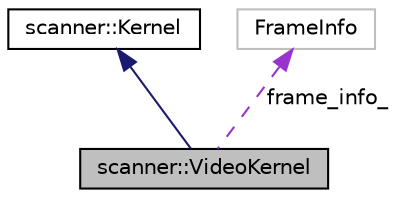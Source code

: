 digraph "scanner::VideoKernel"
{
  edge [fontname="Helvetica",fontsize="10",labelfontname="Helvetica",labelfontsize="10"];
  node [fontname="Helvetica",fontsize="10",shape=record];
  Node1 [label="scanner::VideoKernel",height=0.2,width=0.4,color="black", fillcolor="grey75", style="filled" fontcolor="black"];
  Node2 -> Node1 [dir="back",color="midnightblue",fontsize="10",style="solid",fontname="Helvetica"];
  Node2 [label="scanner::Kernel",height=0.2,width=0.4,color="black", fillcolor="white", style="filled",URL="$classscanner_1_1Kernel.html",tooltip="Interface for a unit of computation in a pipeline. "];
  Node3 -> Node1 [dir="back",color="darkorchid3",fontsize="10",style="dashed",label=" frame_info_" ,fontname="Helvetica"];
  Node3 [label="FrameInfo",height=0.2,width=0.4,color="grey75", fillcolor="white", style="filled"];
}
